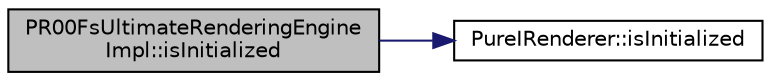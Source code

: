 digraph "PR00FsUltimateRenderingEngineImpl::isInitialized"
{
 // LATEX_PDF_SIZE
  edge [fontname="Helvetica",fontsize="10",labelfontname="Helvetica",labelfontsize="10"];
  node [fontname="Helvetica",fontsize="10",shape=record];
  rankdir="LR";
  Node1 [label="PR00FsUltimateRenderingEngine\lImpl::isInitialized",height=0.2,width=0.4,color="black", fillcolor="grey75", style="filled", fontcolor="black",tooltip="Gets the state of the engine."];
  Node1 -> Node2 [color="midnightblue",fontsize="10",style="solid",fontname="Helvetica"];
  Node2 [label="PureIRenderer::isInitialized",height=0.2,width=0.4,color="black", fillcolor="white", style="filled",URL="$class_pure_i_renderer.html#ad241be1a3da0de7abb0655f5aa39e21f",tooltip="Gets the state of the renderer."];
}
